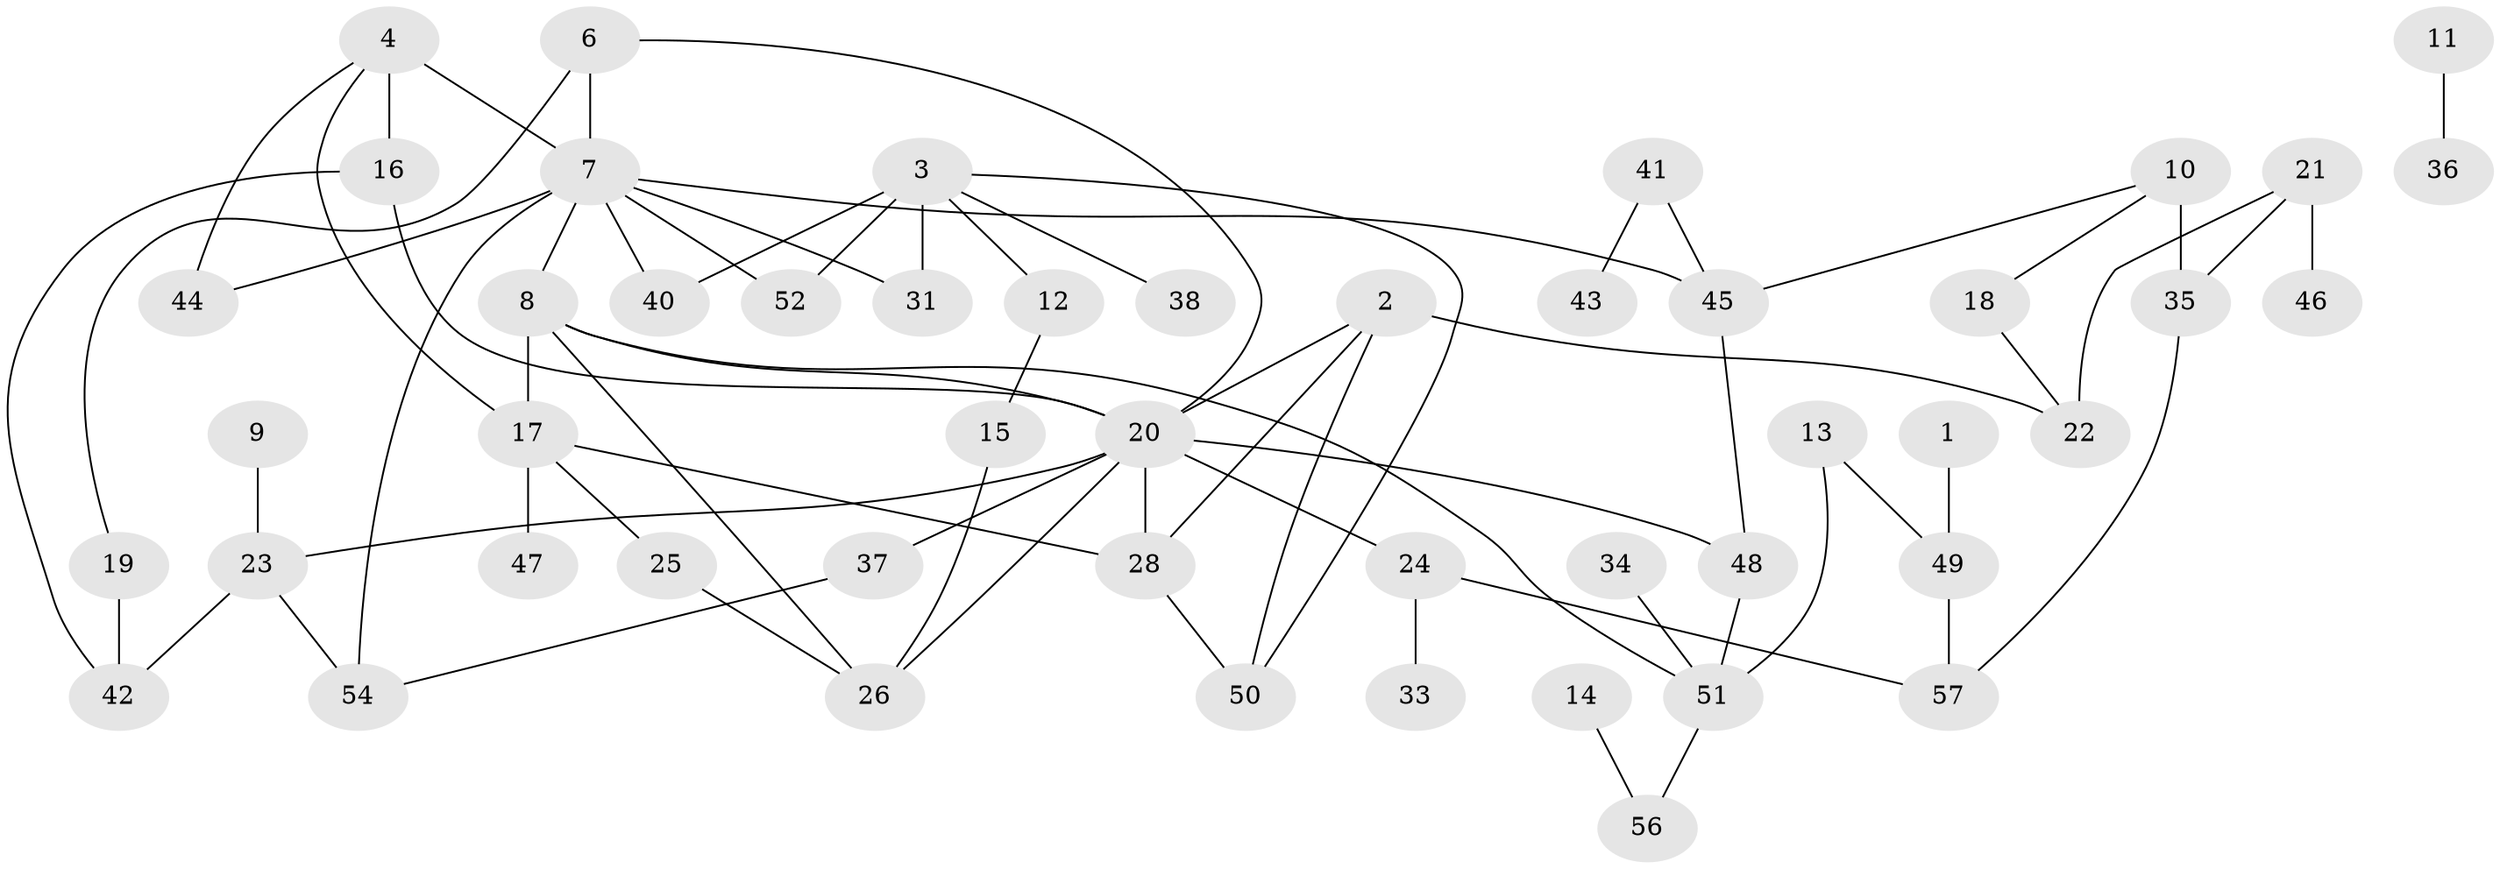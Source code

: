 // original degree distribution, {1: 0.25862068965517243, 3: 0.20689655172413793, 2: 0.3017241379310345, 4: 0.08620689655172414, 0: 0.06896551724137931, 6: 0.02586206896551724, 5: 0.04310344827586207, 7: 0.008620689655172414}
// Generated by graph-tools (version 1.1) at 2025/33/03/09/25 02:33:50]
// undirected, 49 vertices, 70 edges
graph export_dot {
graph [start="1"]
  node [color=gray90,style=filled];
  1;
  2;
  3;
  4;
  6;
  7;
  8;
  9;
  10;
  11;
  12;
  13;
  14;
  15;
  16;
  17;
  18;
  19;
  20;
  21;
  22;
  23;
  24;
  25;
  26;
  28;
  31;
  33;
  34;
  35;
  36;
  37;
  38;
  40;
  41;
  42;
  43;
  44;
  45;
  46;
  47;
  48;
  49;
  50;
  51;
  52;
  54;
  56;
  57;
  1 -- 49 [weight=1.0];
  2 -- 20 [weight=1.0];
  2 -- 22 [weight=1.0];
  2 -- 28 [weight=1.0];
  2 -- 50 [weight=1.0];
  3 -- 12 [weight=1.0];
  3 -- 31 [weight=1.0];
  3 -- 38 [weight=1.0];
  3 -- 40 [weight=2.0];
  3 -- 50 [weight=1.0];
  3 -- 52 [weight=1.0];
  4 -- 7 [weight=2.0];
  4 -- 16 [weight=2.0];
  4 -- 17 [weight=1.0];
  4 -- 44 [weight=1.0];
  6 -- 7 [weight=1.0];
  6 -- 19 [weight=1.0];
  6 -- 20 [weight=1.0];
  7 -- 8 [weight=1.0];
  7 -- 31 [weight=1.0];
  7 -- 40 [weight=1.0];
  7 -- 44 [weight=1.0];
  7 -- 45 [weight=1.0];
  7 -- 52 [weight=1.0];
  7 -- 54 [weight=1.0];
  8 -- 17 [weight=1.0];
  8 -- 20 [weight=1.0];
  8 -- 26 [weight=1.0];
  8 -- 51 [weight=1.0];
  9 -- 23 [weight=1.0];
  10 -- 18 [weight=1.0];
  10 -- 35 [weight=4.0];
  10 -- 45 [weight=1.0];
  11 -- 36 [weight=1.0];
  12 -- 15 [weight=1.0];
  13 -- 49 [weight=1.0];
  13 -- 51 [weight=1.0];
  14 -- 56 [weight=1.0];
  15 -- 26 [weight=1.0];
  16 -- 20 [weight=1.0];
  16 -- 42 [weight=1.0];
  17 -- 25 [weight=1.0];
  17 -- 28 [weight=1.0];
  17 -- 47 [weight=1.0];
  18 -- 22 [weight=1.0];
  19 -- 42 [weight=2.0];
  20 -- 23 [weight=1.0];
  20 -- 24 [weight=1.0];
  20 -- 26 [weight=1.0];
  20 -- 28 [weight=2.0];
  20 -- 37 [weight=1.0];
  20 -- 48 [weight=1.0];
  21 -- 22 [weight=1.0];
  21 -- 35 [weight=1.0];
  21 -- 46 [weight=1.0];
  23 -- 42 [weight=1.0];
  23 -- 54 [weight=1.0];
  24 -- 33 [weight=1.0];
  24 -- 57 [weight=1.0];
  25 -- 26 [weight=1.0];
  28 -- 50 [weight=1.0];
  34 -- 51 [weight=1.0];
  35 -- 57 [weight=1.0];
  37 -- 54 [weight=1.0];
  41 -- 43 [weight=1.0];
  41 -- 45 [weight=1.0];
  45 -- 48 [weight=1.0];
  48 -- 51 [weight=1.0];
  49 -- 57 [weight=1.0];
  51 -- 56 [weight=1.0];
}
